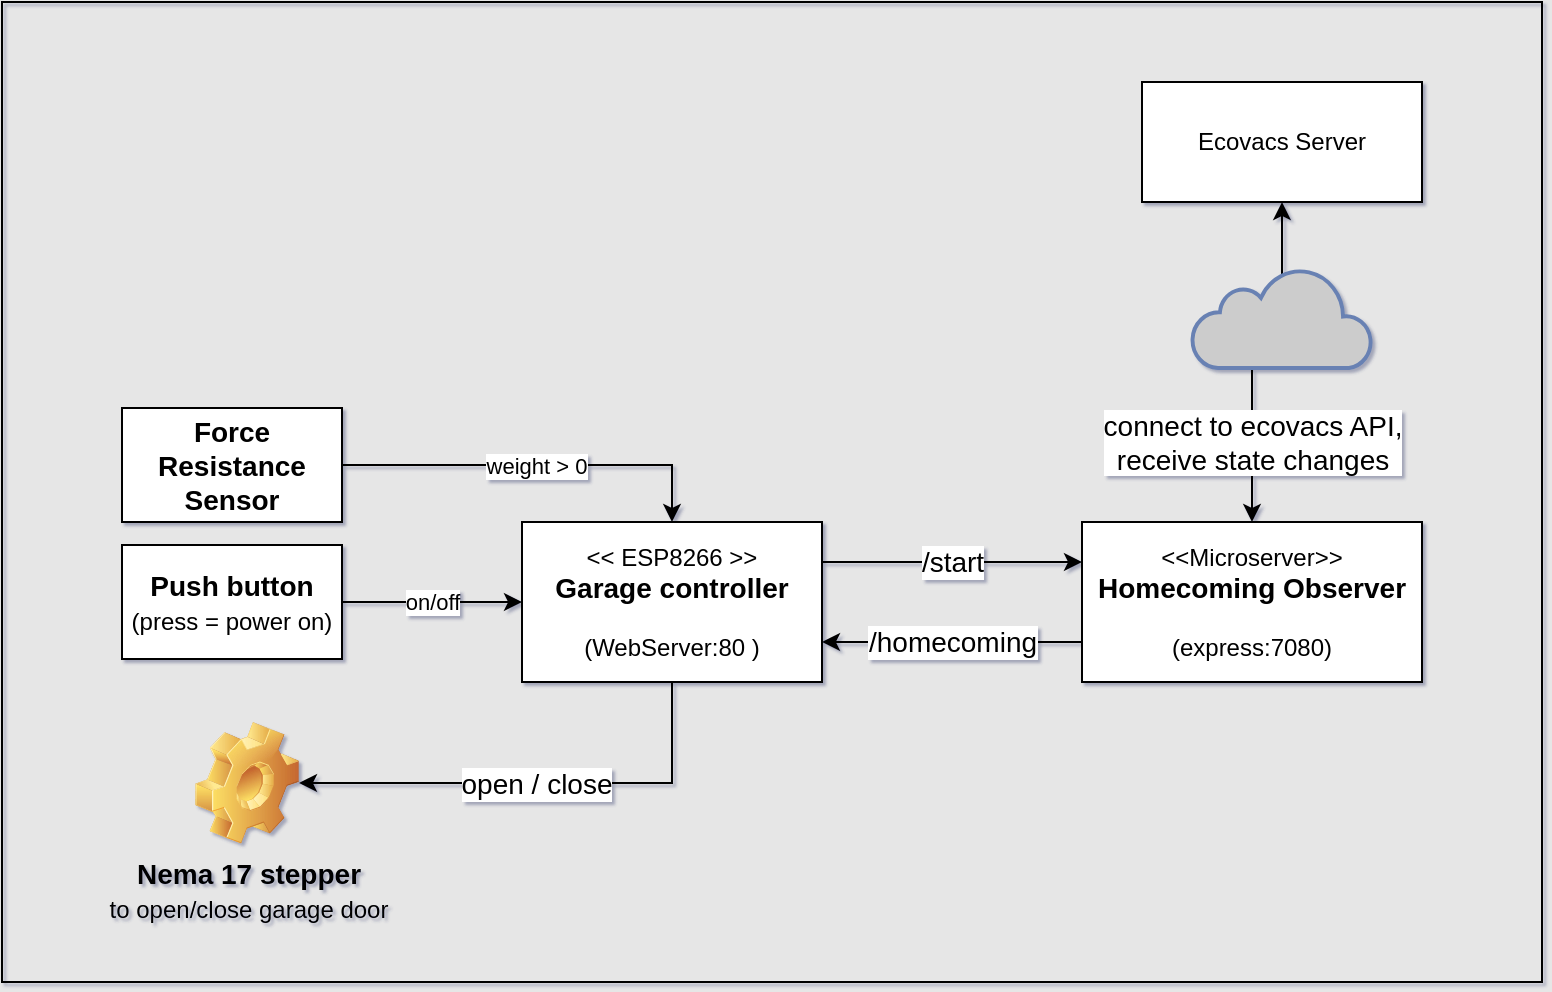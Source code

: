 <mxfile>
    <diagram id="AL7WQzOlPXSPUqngoadJ" name="Page-1">
        <mxGraphModel dx="2392" dy="558" grid="1" gridSize="10" guides="1" tooltips="1" connect="1" arrows="1" fold="1" page="1" pageScale="1" pageWidth="1169" pageHeight="827" background="#E6E6E6" math="0" shadow="1">
            <root>
                <mxCell id="0"/>
                <mxCell id="1" parent="0"/>
                <mxCell id="27" value="" style="rounded=0;whiteSpace=wrap;html=1;fillColor=none;" vertex="1" parent="1">
                    <mxGeometry x="-20" y="140" width="770" height="490" as="geometry"/>
                </mxCell>
                <mxCell id="25" value="on/off" style="edgeStyle=orthogonalEdgeStyle;rounded=0;orthogonalLoop=1;jettySize=auto;html=1;entryX=0;entryY=0.5;entryDx=0;entryDy=0;" edge="1" parent="1" source="19" target="2">
                    <mxGeometry relative="1" as="geometry"/>
                </mxCell>
                <mxCell id="19" value="&lt;font&gt;&lt;b&gt;&lt;font style=&quot;font-size: 14px&quot;&gt;Push button&lt;/font&gt;&lt;/b&gt;&lt;br&gt;&lt;span style=&quot;font-size: 12px&quot;&gt;(press = power on)&lt;/span&gt;&lt;br&gt;&lt;/font&gt;" style="rounded=0;whiteSpace=wrap;html=1;fontSize=14;" parent="1" vertex="1">
                    <mxGeometry x="40" y="411.5" width="110" height="57" as="geometry"/>
                </mxCell>
                <mxCell id="7" value="/start" style="rounded=0;orthogonalLoop=1;jettySize=auto;html=1;exitX=1;exitY=0.25;exitDx=0;exitDy=0;entryX=0;entryY=0.25;entryDx=0;entryDy=0;fontSize=14;" parent="1" source="2" target="3" edge="1">
                    <mxGeometry relative="1" as="geometry"/>
                </mxCell>
                <mxCell id="15" value="open / close" style="edgeStyle=orthogonalEdgeStyle;rounded=0;orthogonalLoop=1;jettySize=auto;html=1;exitX=0.5;exitY=1;exitDx=0;exitDy=0;entryX=1;entryY=0.5;entryDx=0;entryDy=0;startArrow=none;startFill=0;fontSize=14;" parent="1" source="2" target="14" edge="1">
                    <mxGeometry relative="1" as="geometry"/>
                </mxCell>
                <mxCell id="2" value="&amp;lt;&amp;lt; ESP8266 &amp;gt;&amp;gt;&lt;br&gt;&lt;b&gt;&lt;font style=&quot;font-size: 14px&quot;&gt;Garage controller&lt;/font&gt;&lt;/b&gt;&lt;br&gt;&lt;br&gt;(WebServer:80 )" style="rounded=0;whiteSpace=wrap;html=1;" parent="1" vertex="1">
                    <mxGeometry x="240" y="400" width="150" height="80" as="geometry"/>
                </mxCell>
                <mxCell id="8" value="connect to ecovacs API,&lt;br&gt;receive state changes" style="edgeStyle=orthogonalEdgeStyle;rounded=0;orthogonalLoop=1;jettySize=auto;html=1;entryX=0.5;entryY=1;entryDx=0;entryDy=0;startArrow=classic;startFill=1;fontSize=14;" parent="1" source="3" target="4" edge="1">
                    <mxGeometry x="-0.545" relative="1" as="geometry">
                        <mxPoint as="offset"/>
                    </mxGeometry>
                </mxCell>
                <mxCell id="3" value="&amp;lt;&amp;lt;Microserver&amp;gt;&amp;gt;&lt;br&gt;&lt;b&gt;&lt;font style=&quot;font-size: 14px&quot;&gt;Homecoming Observer&lt;/font&gt;&lt;/b&gt;&lt;br&gt;&lt;br&gt;(express:7080)" style="rounded=0;whiteSpace=wrap;html=1;" parent="1" vertex="1">
                    <mxGeometry x="520" y="400" width="170" height="80" as="geometry"/>
                </mxCell>
                <mxCell id="4" value="Ecovacs Server" style="rounded=0;whiteSpace=wrap;html=1;" parent="1" vertex="1">
                    <mxGeometry x="550" y="180" width="140" height="60" as="geometry"/>
                </mxCell>
                <mxCell id="6" value="" style="html=1;outlineConnect=0;fillColor=#CCCCCC;strokeColor=#6881B3;gradientColor=none;gradientDirection=north;strokeWidth=2;shape=mxgraph.networks.cloud;fontColor=#ffffff;" parent="1" vertex="1">
                    <mxGeometry x="575" y="273" width="90" height="50" as="geometry"/>
                </mxCell>
                <mxCell id="11" value="/homecoming" style="rounded=0;orthogonalLoop=1;jettySize=auto;html=1;exitX=0;exitY=0.75;exitDx=0;exitDy=0;entryX=1;entryY=0.75;entryDx=0;entryDy=0;fontSize=14;" parent="1" source="3" target="2" edge="1">
                    <mxGeometry relative="1" as="geometry">
                        <mxPoint x="400" y="437.5" as="sourcePoint"/>
                        <mxPoint x="380" y="520" as="targetPoint"/>
                    </mxGeometry>
                </mxCell>
                <mxCell id="14" value="&lt;b&gt;Nema 17 stepper&lt;/b&gt;&lt;br&gt;&lt;font style=&quot;font-size: 12px&quot;&gt;to open/close garage door&lt;/font&gt;" style="shape=image;html=1;verticalLabelPosition=bottom;verticalAlign=top;imageAspect=1;aspect=fixed;image=img/clipart/Gear_128x128.png;fontSize=14;" parent="1" vertex="1">
                    <mxGeometry x="76.5" y="500" width="52" height="61" as="geometry"/>
                </mxCell>
                <mxCell id="22" value="weight &amp;gt; 0" style="edgeStyle=orthogonalEdgeStyle;rounded=0;orthogonalLoop=1;jettySize=auto;html=1;entryX=0.5;entryY=0;entryDx=0;entryDy=0;exitX=1;exitY=0.5;exitDx=0;exitDy=0;" edge="1" parent="1" source="23" target="2">
                    <mxGeometry relative="1" as="geometry">
                        <mxPoint x="135.99" y="350" as="sourcePoint"/>
                    </mxGeometry>
                </mxCell>
                <mxCell id="23" value="&lt;font style=&quot;font-size: 14px&quot;&gt;&lt;b&gt;Force Resistance Sensor&lt;/b&gt;&lt;/font&gt;" style="rounded=0;whiteSpace=wrap;html=1;" vertex="1" parent="1">
                    <mxGeometry x="40" y="343" width="110" height="57" as="geometry"/>
                </mxCell>
            </root>
        </mxGraphModel>
    </diagram>
</mxfile>